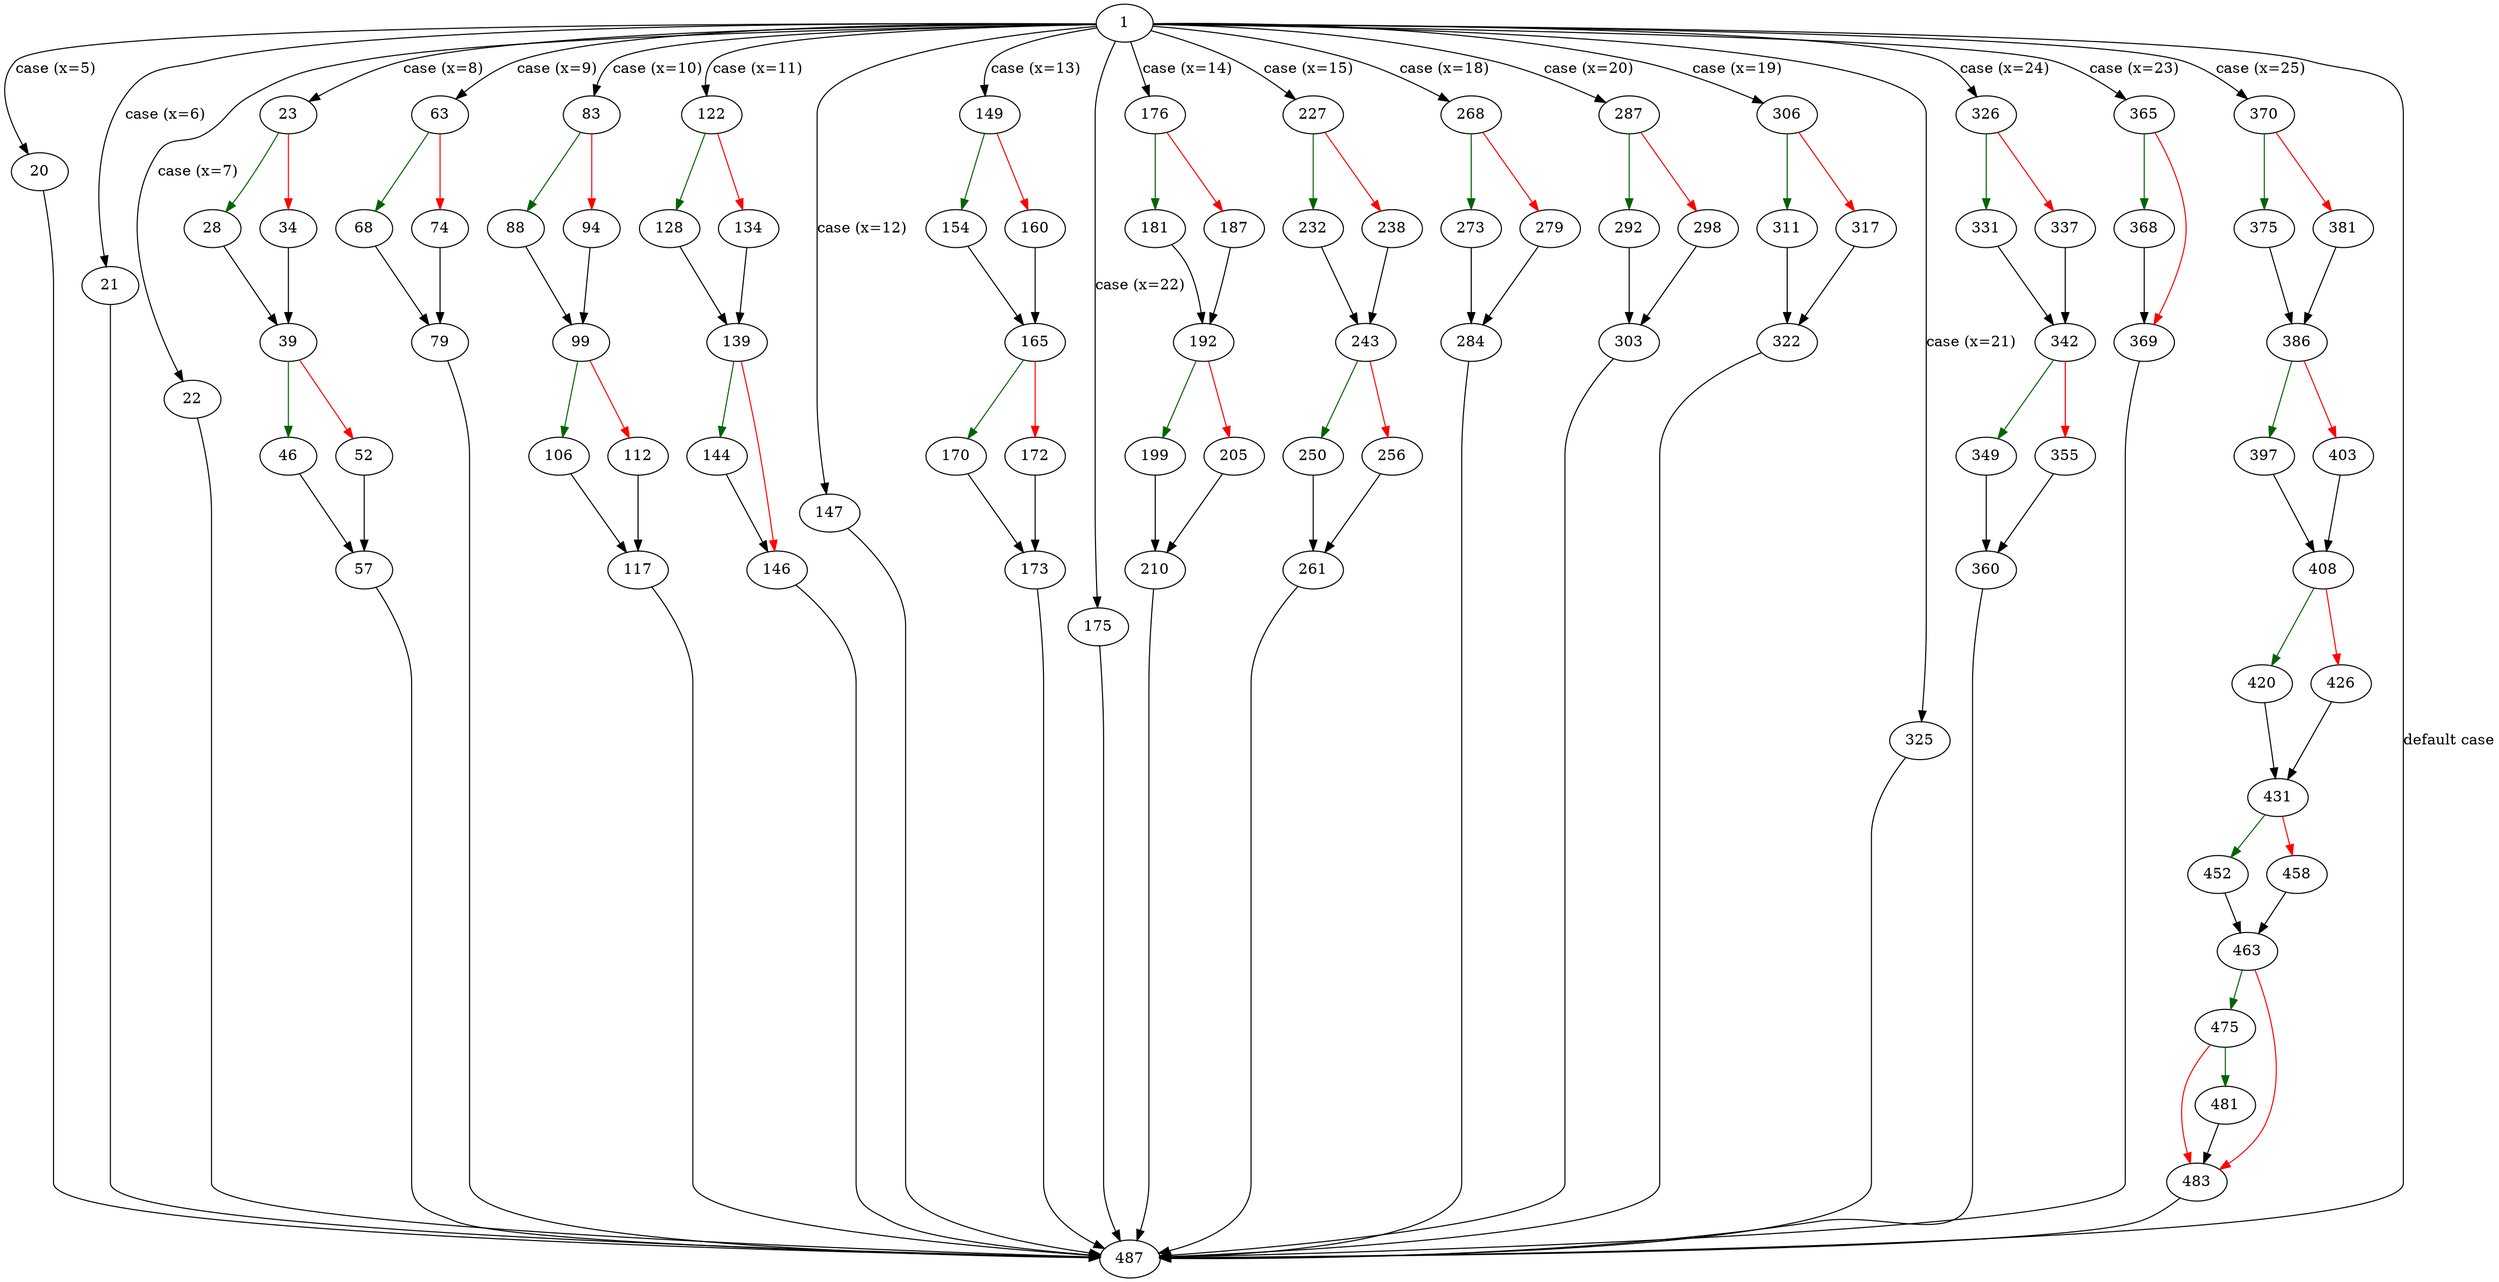 strict digraph "sqlite3_test_control" {
	// Node definitions.
	1 [entry=true];
	20;
	21;
	22;
	23;
	63;
	83;
	122;
	147;
	149;
	175;
	176;
	227;
	268;
	287;
	306;
	325;
	326;
	365;
	370;
	487;
	28;
	34;
	39;
	46;
	52;
	57;
	68;
	74;
	79;
	88;
	94;
	99;
	106;
	112;
	117;
	128;
	134;
	139;
	144;
	146;
	154;
	160;
	165;
	170;
	172;
	173;
	181;
	187;
	192;
	199;
	205;
	210;
	232;
	238;
	243;
	250;
	256;
	261;
	273;
	279;
	284;
	292;
	298;
	303;
	311;
	317;
	322;
	331;
	337;
	342;
	349;
	355;
	360;
	368;
	369;
	375;
	381;
	386;
	397;
	403;
	408;
	420;
	426;
	431;
	452;
	458;
	463;
	475;
	483;
	481;

	// Edge definitions.
	1 -> 20 [
		cond="case (x=5)"
		label="case (x=5)"
	];
	1 -> 21 [
		cond="case (x=6)"
		label="case (x=6)"
	];
	1 -> 22 [
		cond="case (x=7)"
		label="case (x=7)"
	];
	1 -> 23 [
		cond="case (x=8)"
		label="case (x=8)"
	];
	1 -> 63 [
		cond="case (x=9)"
		label="case (x=9)"
	];
	1 -> 83 [
		cond="case (x=10)"
		label="case (x=10)"
	];
	1 -> 122 [
		cond="case (x=11)"
		label="case (x=11)"
	];
	1 -> 147 [
		cond="case (x=12)"
		label="case (x=12)"
	];
	1 -> 149 [
		cond="case (x=13)"
		label="case (x=13)"
	];
	1 -> 175 [
		cond="case (x=22)"
		label="case (x=22)"
	];
	1 -> 176 [
		cond="case (x=14)"
		label="case (x=14)"
	];
	1 -> 227 [
		cond="case (x=15)"
		label="case (x=15)"
	];
	1 -> 268 [
		cond="case (x=18)"
		label="case (x=18)"
	];
	1 -> 287 [
		cond="case (x=20)"
		label="case (x=20)"
	];
	1 -> 306 [
		cond="case (x=19)"
		label="case (x=19)"
	];
	1 -> 325 [
		cond="case (x=21)"
		label="case (x=21)"
	];
	1 -> 326 [
		cond="case (x=24)"
		label="case (x=24)"
	];
	1 -> 365 [
		cond="case (x=23)"
		label="case (x=23)"
	];
	1 -> 370 [
		cond="case (x=25)"
		label="case (x=25)"
	];
	1 -> 487 [
		cond="default case"
		label="default case"
	];
	20 -> 487;
	21 -> 487;
	22 -> 487;
	23 -> 28 [
		color=darkgreen
		cond=true
	];
	23 -> 34 [
		color=red
		cond=false
	];
	63 -> 68 [
		color=darkgreen
		cond=true
	];
	63 -> 74 [
		color=red
		cond=false
	];
	83 -> 88 [
		color=darkgreen
		cond=true
	];
	83 -> 94 [
		color=red
		cond=false
	];
	122 -> 128 [
		color=darkgreen
		cond=true
	];
	122 -> 134 [
		color=red
		cond=false
	];
	147 -> 487;
	149 -> 154 [
		color=darkgreen
		cond=true
	];
	149 -> 160 [
		color=red
		cond=false
	];
	175 -> 487;
	176 -> 181 [
		color=darkgreen
		cond=true
	];
	176 -> 187 [
		color=red
		cond=false
	];
	227 -> 232 [
		color=darkgreen
		cond=true
	];
	227 -> 238 [
		color=red
		cond=false
	];
	268 -> 273 [
		color=darkgreen
		cond=true
	];
	268 -> 279 [
		color=red
		cond=false
	];
	287 -> 292 [
		color=darkgreen
		cond=true
	];
	287 -> 298 [
		color=red
		cond=false
	];
	306 -> 311 [
		color=darkgreen
		cond=true
	];
	306 -> 317 [
		color=red
		cond=false
	];
	325 -> 487;
	326 -> 331 [
		color=darkgreen
		cond=true
	];
	326 -> 337 [
		color=red
		cond=false
	];
	365 -> 368 [
		color=darkgreen
		cond=true
	];
	365 -> 369 [
		color=red
		cond=false
	];
	370 -> 375 [
		color=darkgreen
		cond=true
	];
	370 -> 381 [
		color=red
		cond=false
	];
	28 -> 39;
	34 -> 39;
	39 -> 46 [
		color=darkgreen
		cond=true
	];
	39 -> 52 [
		color=red
		cond=false
	];
	46 -> 57;
	52 -> 57;
	57 -> 487;
	68 -> 79;
	74 -> 79;
	79 -> 487;
	88 -> 99;
	94 -> 99;
	99 -> 106 [
		color=darkgreen
		cond=true
	];
	99 -> 112 [
		color=red
		cond=false
	];
	106 -> 117;
	112 -> 117;
	117 -> 487;
	128 -> 139;
	134 -> 139;
	139 -> 144 [
		color=darkgreen
		cond=true
	];
	139 -> 146 [
		color=red
		cond=false
	];
	144 -> 146;
	146 -> 487;
	154 -> 165;
	160 -> 165;
	165 -> 170 [
		color=darkgreen
		cond=true
	];
	165 -> 172 [
		color=red
		cond=false
	];
	170 -> 173;
	172 -> 173;
	173 -> 487;
	181 -> 192;
	187 -> 192;
	192 -> 199 [
		color=darkgreen
		cond=true
	];
	192 -> 205 [
		color=red
		cond=false
	];
	199 -> 210;
	205 -> 210;
	210 -> 487;
	232 -> 243;
	238 -> 243;
	243 -> 250 [
		color=darkgreen
		cond=true
	];
	243 -> 256 [
		color=red
		cond=false
	];
	250 -> 261;
	256 -> 261;
	261 -> 487;
	273 -> 284;
	279 -> 284;
	284 -> 487;
	292 -> 303;
	298 -> 303;
	303 -> 487;
	311 -> 322;
	317 -> 322;
	322 -> 487;
	331 -> 342;
	337 -> 342;
	342 -> 349 [
		color=darkgreen
		cond=true
	];
	342 -> 355 [
		color=red
		cond=false
	];
	349 -> 360;
	355 -> 360;
	360 -> 487;
	368 -> 369;
	369 -> 487;
	375 -> 386;
	381 -> 386;
	386 -> 397 [
		color=darkgreen
		cond=true
	];
	386 -> 403 [
		color=red
		cond=false
	];
	397 -> 408;
	403 -> 408;
	408 -> 420 [
		color=darkgreen
		cond=true
	];
	408 -> 426 [
		color=red
		cond=false
	];
	420 -> 431;
	426 -> 431;
	431 -> 452 [
		color=darkgreen
		cond=true
	];
	431 -> 458 [
		color=red
		cond=false
	];
	452 -> 463;
	458 -> 463;
	463 -> 475 [
		color=darkgreen
		cond=true
	];
	463 -> 483 [
		color=red
		cond=false
	];
	475 -> 483 [
		color=red
		cond=false
	];
	475 -> 481 [
		color=darkgreen
		cond=true
	];
	483 -> 487;
	481 -> 483;
}